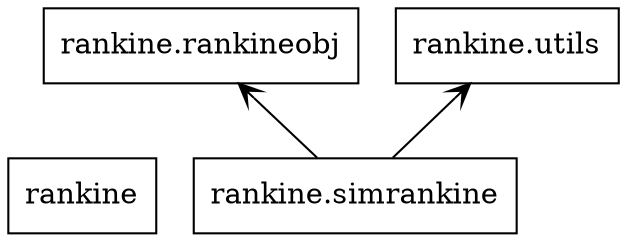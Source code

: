 digraph "packages" {
rankdir=BT
charset="utf-8"
"rankine" [color="black", label="rankine", shape="box", style="solid"];
"rankine.rankineobj" [color="black", label="rankine.rankineobj", shape="box", style="solid"];
"rankine.simrankine" [color="black", label="rankine.simrankine", shape="box", style="solid"];
"rankine.utils" [color="black", label="rankine.utils", shape="box", style="solid"];
"rankine.simrankine" -> "rankine.rankineobj" [arrowhead="open", arrowtail="none"];
"rankine.simrankine" -> "rankine.utils" [arrowhead="open", arrowtail="none"];
}
